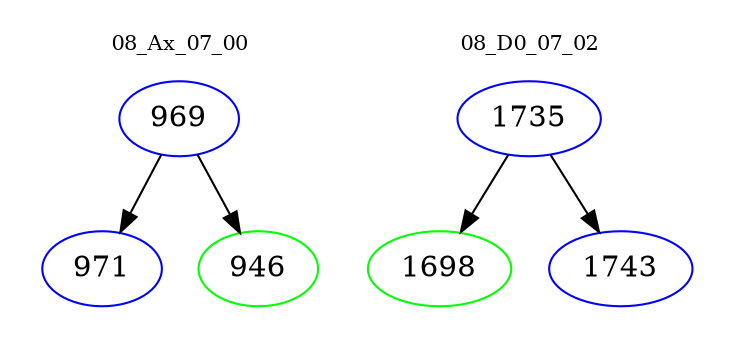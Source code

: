 digraph{
subgraph cluster_0 {
color = white
label = "08_Ax_07_00";
fontsize=10;
T0_969 [label="969", color="blue"]
T0_969 -> T0_971 [color="black"]
T0_971 [label="971", color="blue"]
T0_969 -> T0_946 [color="black"]
T0_946 [label="946", color="green"]
}
subgraph cluster_1 {
color = white
label = "08_D0_07_02";
fontsize=10;
T1_1735 [label="1735", color="blue"]
T1_1735 -> T1_1698 [color="black"]
T1_1698 [label="1698", color="green"]
T1_1735 -> T1_1743 [color="black"]
T1_1743 [label="1743", color="blue"]
}
}
